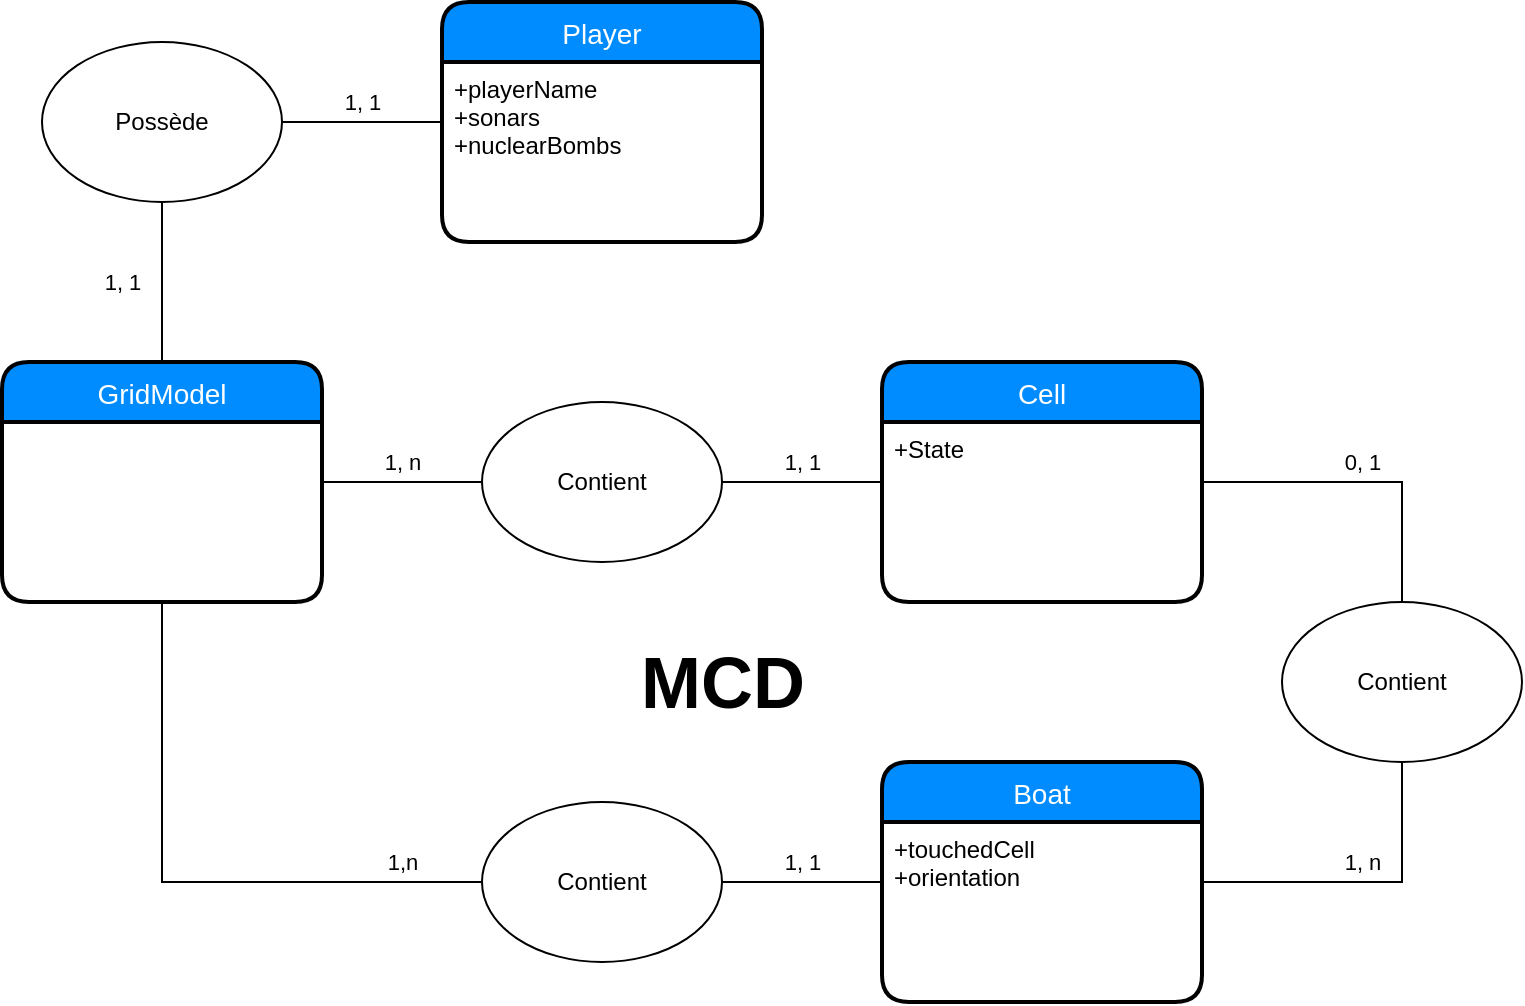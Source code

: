 <mxfile version="12.2.9" type="device" pages="1"><diagram id="JgxXynzM79wwzmtsW8tv" name="Page-1"><mxGraphModel dx="448" dy="779" grid="1" gridSize="10" guides="1" tooltips="1" connect="1" arrows="1" fold="1" page="1" pageScale="1" pageWidth="583" pageHeight="827" math="0" shadow="0"><root><mxCell id="0"/><mxCell id="1" parent="0"/><mxCell id="mQy8GSjAoz2IDDZWzNxj-14" value="1, n" style="edgeStyle=orthogonalEdgeStyle;rounded=0;orthogonalLoop=1;jettySize=auto;html=1;endArrow=none;endFill=0;" parent="1" source="mQy8GSjAoz2IDDZWzNxj-1" target="mQy8GSjAoz2IDDZWzNxj-11" edge="1"><mxGeometry y="10" relative="1" as="geometry"><mxPoint as="offset"/></mxGeometry></mxCell><mxCell id="mQy8GSjAoz2IDDZWzNxj-19" value="1,n" style="edgeStyle=orthogonalEdgeStyle;rounded=0;orthogonalLoop=1;jettySize=auto;html=1;exitX=0.5;exitY=1;exitDx=0;exitDy=0;entryX=0;entryY=0.5;entryDx=0;entryDy=0;endArrow=none;endFill=0;" parent="1" source="mQy8GSjAoz2IDDZWzNxj-1" target="mQy8GSjAoz2IDDZWzNxj-17" edge="1"><mxGeometry x="0.733" y="10" relative="1" as="geometry"><mxPoint as="offset"/></mxGeometry></mxCell><mxCell id="mQy8GSjAoz2IDDZWzNxj-1" value="GridModel" style="swimlane;childLayout=stackLayout;horizontal=1;startSize=30;horizontalStack=0;fillColor=#008cff;fontColor=#FFFFFF;rounded=1;fontSize=14;fontStyle=0;strokeWidth=2;resizeParent=0;resizeLast=1;shadow=0;dashed=0;align=center;" parent="1" vertex="1"><mxGeometry x="40" y="200" width="160" height="120" as="geometry"/></mxCell><mxCell id="mQy8GSjAoz2IDDZWzNxj-16" value="1, 1" style="edgeStyle=orthogonalEdgeStyle;rounded=0;orthogonalLoop=1;jettySize=auto;html=1;endArrow=none;endFill=0;" parent="1" source="mQy8GSjAoz2IDDZWzNxj-3" target="mQy8GSjAoz2IDDZWzNxj-11" edge="1"><mxGeometry y="-10" relative="1" as="geometry"><mxPoint as="offset"/></mxGeometry></mxCell><mxCell id="mQy8GSjAoz2IDDZWzNxj-29" value="0, 1" style="edgeStyle=orthogonalEdgeStyle;rounded=0;orthogonalLoop=1;jettySize=auto;html=1;entryX=0.5;entryY=0;entryDx=0;entryDy=0;endArrow=none;endFill=0;" parent="1" source="mQy8GSjAoz2IDDZWzNxj-3" target="mQy8GSjAoz2IDDZWzNxj-23" edge="1"><mxGeometry y="10" relative="1" as="geometry"><mxPoint as="offset"/></mxGeometry></mxCell><mxCell id="mQy8GSjAoz2IDDZWzNxj-3" value="Cell" style="swimlane;childLayout=stackLayout;horizontal=1;startSize=30;horizontalStack=0;fillColor=#008cff;fontColor=#FFFFFF;rounded=1;fontSize=14;fontStyle=0;strokeWidth=2;resizeParent=0;resizeLast=1;shadow=0;dashed=0;align=center;" parent="1" vertex="1"><mxGeometry x="480" y="200" width="160" height="120" as="geometry"/></mxCell><mxCell id="mQy8GSjAoz2IDDZWzNxj-4" value="+State" style="align=left;strokeColor=none;fillColor=none;spacingLeft=4;fontSize=12;verticalAlign=top;resizable=0;rotatable=0;part=1;" parent="mQy8GSjAoz2IDDZWzNxj-3" vertex="1"><mxGeometry y="30" width="160" height="90" as="geometry"/></mxCell><mxCell id="mQy8GSjAoz2IDDZWzNxj-21" value="1, 1" style="edgeStyle=orthogonalEdgeStyle;rounded=0;orthogonalLoop=1;jettySize=auto;html=1;endArrow=none;endFill=0;" parent="1" source="mQy8GSjAoz2IDDZWzNxj-5" target="mQy8GSjAoz2IDDZWzNxj-17" edge="1"><mxGeometry y="-10" relative="1" as="geometry"><mxPoint as="offset"/></mxGeometry></mxCell><mxCell id="mQy8GSjAoz2IDDZWzNxj-28" value="1, n" style="edgeStyle=orthogonalEdgeStyle;rounded=0;orthogonalLoop=1;jettySize=auto;html=1;entryX=0.5;entryY=1;entryDx=0;entryDy=0;endArrow=none;endFill=0;" parent="1" source="mQy8GSjAoz2IDDZWzNxj-5" target="mQy8GSjAoz2IDDZWzNxj-23" edge="1"><mxGeometry y="10" relative="1" as="geometry"><mxPoint as="offset"/></mxGeometry></mxCell><mxCell id="mQy8GSjAoz2IDDZWzNxj-5" value="Boat" style="swimlane;childLayout=stackLayout;horizontal=1;startSize=30;horizontalStack=0;fillColor=#008cff;fontColor=#FFFFFF;rounded=1;fontSize=14;fontStyle=0;strokeWidth=2;resizeParent=0;resizeLast=1;shadow=0;dashed=0;align=center;" parent="1" vertex="1"><mxGeometry x="480" y="400" width="160" height="120" as="geometry"/></mxCell><mxCell id="mQy8GSjAoz2IDDZWzNxj-6" value="+touchedCell&#xA;+orientation" style="align=left;strokeColor=none;fillColor=none;spacingLeft=4;fontSize=12;verticalAlign=top;resizable=0;rotatable=0;part=1;" parent="mQy8GSjAoz2IDDZWzNxj-5" vertex="1"><mxGeometry y="30" width="160" height="90" as="geometry"/></mxCell><mxCell id="mQy8GSjAoz2IDDZWzNxj-11" value="Contient" style="ellipse;whiteSpace=wrap;html=1;" parent="1" vertex="1"><mxGeometry x="280" y="220" width="120" height="80" as="geometry"/></mxCell><mxCell id="mQy8GSjAoz2IDDZWzNxj-17" value="Contient" style="ellipse;whiteSpace=wrap;html=1;" parent="1" vertex="1"><mxGeometry x="280" y="420" width="120" height="80" as="geometry"/></mxCell><mxCell id="mQy8GSjAoz2IDDZWzNxj-23" value="Contient" style="ellipse;whiteSpace=wrap;html=1;" parent="1" vertex="1"><mxGeometry x="680" y="320" width="120" height="80" as="geometry"/></mxCell><mxCell id="mQy8GSjAoz2IDDZWzNxj-31" value="MCD" style="text;html=1;align=center;verticalAlign=middle;resizable=0;points=[];;autosize=1;fontSize=36;fontStyle=1" parent="1" vertex="1"><mxGeometry x="350" y="335" width="100" height="50" as="geometry"/></mxCell><mxCell id="dKx9t76Y_C7wSexW5iUs-8" value="1, 1" style="edgeStyle=orthogonalEdgeStyle;rounded=0;orthogonalLoop=1;jettySize=auto;html=1;endArrow=none;endFill=0;" edge="1" parent="1" source="dKx9t76Y_C7wSexW5iUs-3" target="dKx9t76Y_C7wSexW5iUs-5"><mxGeometry y="-10" relative="1" as="geometry"><mxPoint as="offset"/></mxGeometry></mxCell><mxCell id="dKx9t76Y_C7wSexW5iUs-3" value="Player" style="swimlane;childLayout=stackLayout;horizontal=1;startSize=30;horizontalStack=0;fillColor=#008cff;fontColor=#FFFFFF;rounded=1;fontSize=14;fontStyle=0;strokeWidth=2;resizeParent=0;resizeLast=1;shadow=0;dashed=0;align=center;" vertex="1" parent="1"><mxGeometry x="260" y="20" width="160" height="120" as="geometry"/></mxCell><mxCell id="dKx9t76Y_C7wSexW5iUs-4" value="+playerName&#xA;+sonars&#xA;+nuclearBombs&#xA;" style="align=left;strokeColor=none;fillColor=none;spacingLeft=4;fontSize=12;verticalAlign=top;resizable=0;rotatable=0;part=1;" vertex="1" parent="dKx9t76Y_C7wSexW5iUs-3"><mxGeometry y="30" width="160" height="90" as="geometry"/></mxCell><mxCell id="dKx9t76Y_C7wSexW5iUs-6" value="1, 1" style="edgeStyle=orthogonalEdgeStyle;rounded=0;orthogonalLoop=1;jettySize=auto;html=1;exitX=0.5;exitY=1;exitDx=0;exitDy=0;endArrow=none;endFill=0;" edge="1" parent="1" source="dKx9t76Y_C7wSexW5iUs-5" target="mQy8GSjAoz2IDDZWzNxj-1"><mxGeometry y="-20" relative="1" as="geometry"><mxPoint as="offset"/></mxGeometry></mxCell><mxCell id="dKx9t76Y_C7wSexW5iUs-5" value="Possède" style="ellipse;whiteSpace=wrap;html=1;" vertex="1" parent="1"><mxGeometry x="60" y="40" width="120" height="80" as="geometry"/></mxCell></root></mxGraphModel></diagram></mxfile>
